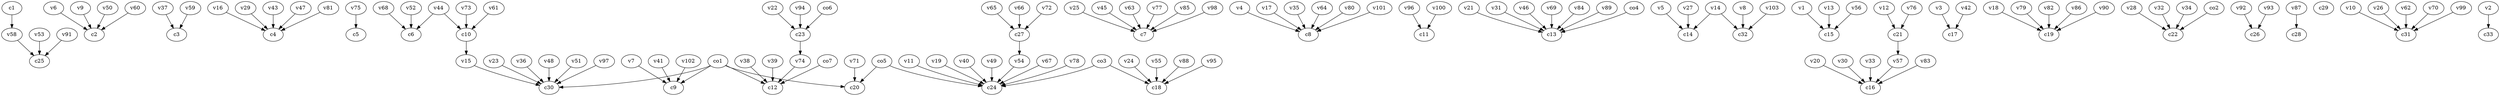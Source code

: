 strict digraph  {
c1;
c2;
c3;
c4;
c5;
c6;
c7;
c8;
c9;
c10;
c11;
c12;
c13;
c14;
c15;
c16;
c17;
c18;
c19;
c20;
c21;
c22;
c23;
c24;
c25;
c26;
c27;
c28;
c29;
c30;
c31;
c32;
c33;
v1;
v2;
v3;
v4;
v5;
v6;
v7;
v8;
v9;
v10;
v11;
v12;
v13;
v14;
v15;
v16;
v17;
v18;
v19;
v20;
v21;
v22;
v23;
v24;
v25;
v26;
v27;
v28;
v29;
v30;
v31;
v32;
v33;
v34;
v35;
v36;
v37;
v38;
v39;
v40;
v41;
v42;
v43;
v44;
v45;
v46;
v47;
v48;
v49;
v50;
v51;
v52;
v53;
v54;
v55;
v56;
v57;
v58;
v59;
v60;
v61;
v62;
v63;
v64;
v65;
v66;
v67;
v68;
v69;
v70;
v71;
v72;
v73;
v74;
v75;
v76;
v77;
v78;
v79;
v80;
v81;
v82;
v83;
v84;
v85;
v86;
v87;
v88;
v89;
v90;
v91;
v92;
v93;
v94;
v95;
v96;
v97;
v98;
v99;
v100;
v101;
v102;
v103;
co1;
co2;
co3;
co4;
co5;
co6;
co7;
c1 -> v58  [weight=1];
c10 -> v15  [weight=1];
c21 -> v57  [weight=1];
c23 -> v74  [weight=1];
c27 -> v54  [weight=1];
v1 -> c15  [weight=1];
v2 -> c33  [weight=1];
v3 -> c17  [weight=1];
v4 -> c8  [weight=1];
v5 -> c14  [weight=1];
v6 -> c2  [weight=1];
v7 -> c9  [weight=1];
v8 -> c32  [weight=1];
v9 -> c2  [weight=1];
v10 -> c31  [weight=1];
v11 -> c24  [weight=1];
v12 -> c21  [weight=1];
v13 -> c15  [weight=1];
v14 -> c32  [weight=1];
v14 -> c14  [weight=1];
v15 -> c30  [weight=1];
v16 -> c4  [weight=1];
v17 -> c8  [weight=1];
v18 -> c19  [weight=1];
v19 -> c24  [weight=1];
v20 -> c16  [weight=1];
v21 -> c13  [weight=1];
v22 -> c23  [weight=1];
v23 -> c30  [weight=1];
v24 -> c18  [weight=1];
v25 -> c7  [weight=1];
v26 -> c31  [weight=1];
v27 -> c14  [weight=1];
v28 -> c22  [weight=1];
v29 -> c4  [weight=1];
v30 -> c16  [weight=1];
v31 -> c13  [weight=1];
v32 -> c22  [weight=1];
v33 -> c16  [weight=1];
v34 -> c22  [weight=1];
v35 -> c8  [weight=1];
v36 -> c30  [weight=1];
v37 -> c3  [weight=1];
v38 -> c12  [weight=1];
v39 -> c12  [weight=1];
v40 -> c24  [weight=1];
v41 -> c9  [weight=1];
v42 -> c17  [weight=1];
v43 -> c4  [weight=1];
v44 -> c6  [weight=1];
v44 -> c10  [weight=1];
v45 -> c7  [weight=1];
v46 -> c13  [weight=1];
v47 -> c4  [weight=1];
v48 -> c30  [weight=1];
v49 -> c24  [weight=1];
v50 -> c2  [weight=1];
v51 -> c30  [weight=1];
v52 -> c6  [weight=1];
v53 -> c25  [weight=1];
v54 -> c24  [weight=1];
v55 -> c18  [weight=1];
v56 -> c15  [weight=1];
v57 -> c16  [weight=1];
v58 -> c25  [weight=1];
v59 -> c3  [weight=1];
v60 -> c2  [weight=1];
v61 -> c10  [weight=1];
v62 -> c31  [weight=1];
v63 -> c7  [weight=1];
v64 -> c8  [weight=1];
v65 -> c27  [weight=1];
v66 -> c27  [weight=1];
v67 -> c24  [weight=1];
v68 -> c6  [weight=1];
v69 -> c13  [weight=1];
v70 -> c31  [weight=1];
v71 -> c20  [weight=1];
v72 -> c27  [weight=1];
v73 -> c10  [weight=1];
v74 -> c12  [weight=1];
v75 -> c5  [weight=1];
v76 -> c21  [weight=1];
v77 -> c7  [weight=1];
v78 -> c24  [weight=1];
v79 -> c19  [weight=1];
v80 -> c8  [weight=1];
v81 -> c4  [weight=1];
v82 -> c19  [weight=1];
v83 -> c16  [weight=1];
v84 -> c13  [weight=1];
v85 -> c7  [weight=1];
v86 -> c19  [weight=1];
v87 -> c28  [weight=1];
v88 -> c18  [weight=1];
v89 -> c13  [weight=1];
v90 -> c19  [weight=1];
v91 -> c25  [weight=1];
v92 -> c26  [weight=1];
v93 -> c26  [weight=1];
v94 -> c23  [weight=1];
v95 -> c18  [weight=1];
v96 -> c11  [weight=1];
v97 -> c30  [weight=1];
v98 -> c7  [weight=1];
v99 -> c31  [weight=1];
v100 -> c11  [weight=1];
v101 -> c8  [weight=1];
v102 -> c9  [weight=1];
v103 -> c32  [weight=1];
co1 -> c30  [weight=1];
co1 -> c9  [weight=1];
co1 -> c20  [weight=1];
co1 -> c12  [weight=1];
co2 -> c22  [weight=1];
co3 -> c24  [weight=1];
co3 -> c18  [weight=1];
co4 -> c13  [weight=1];
co5 -> c24  [weight=1];
co5 -> c20  [weight=1];
co6 -> c23  [weight=1];
co7 -> c12  [weight=1];
}
